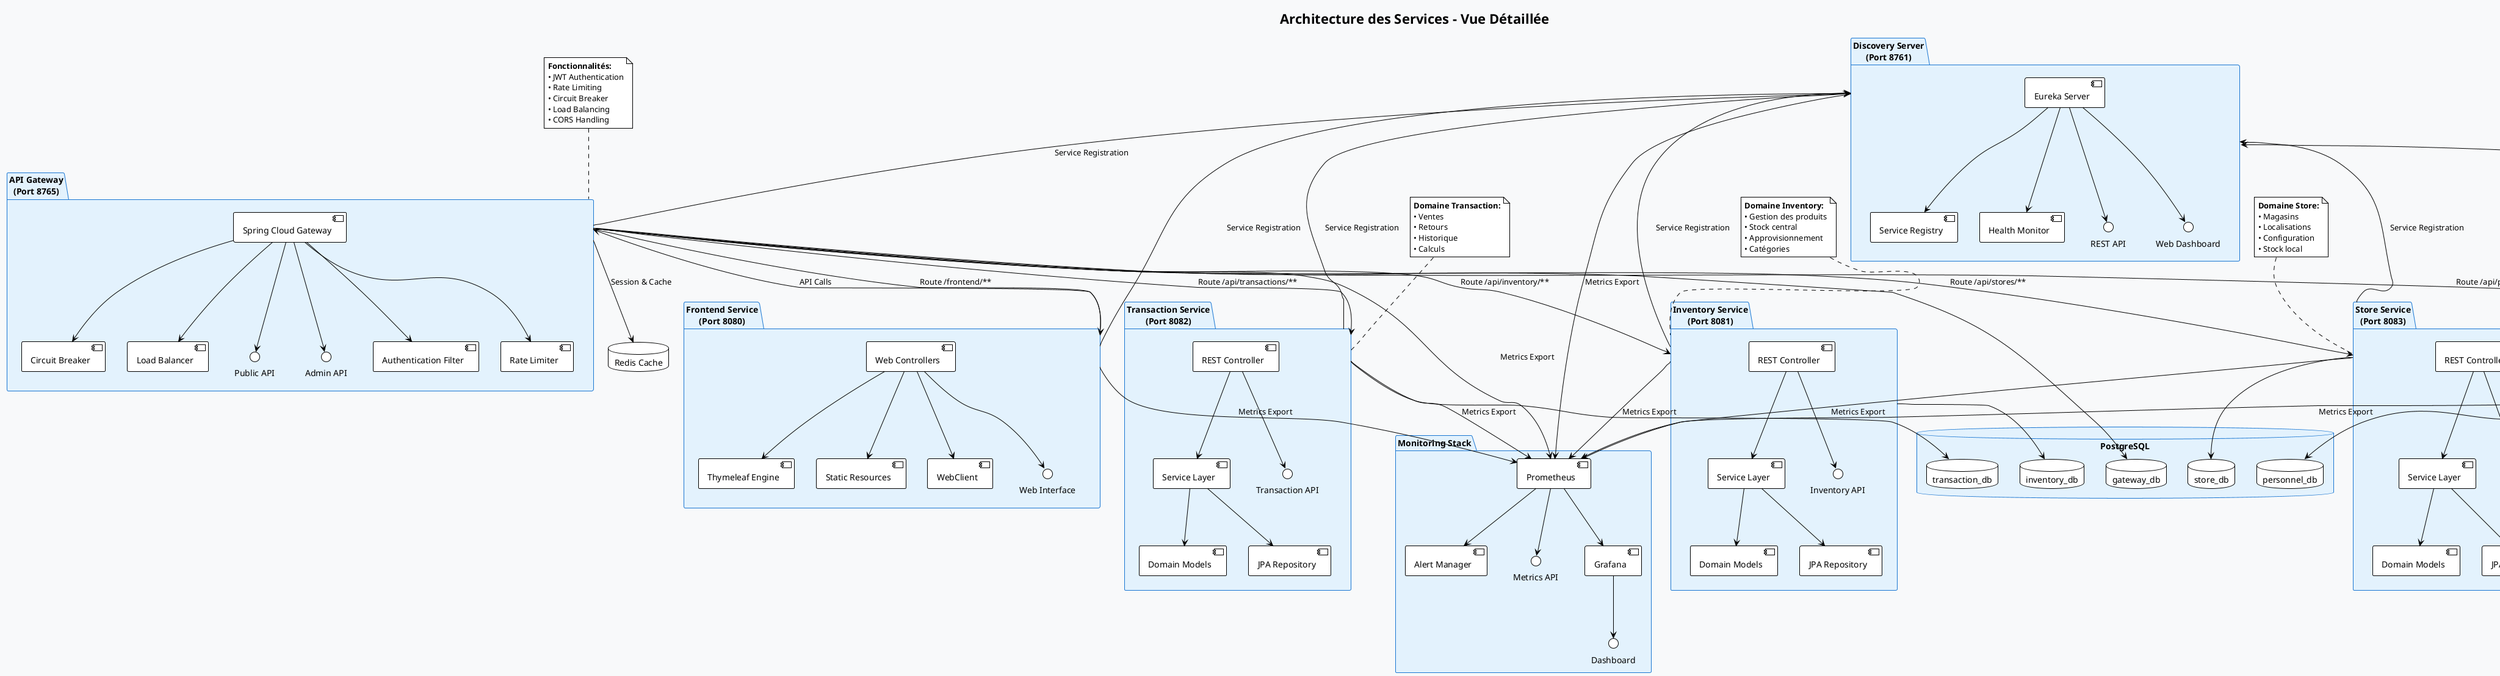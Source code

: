 @startuml microservices-services-detail
title Architecture des Services - Vue Détaillée

!theme plain
skinparam backgroundColor #f8f9fa
skinparam package {
  BackgroundColor #e3f2fd
  BorderColor #1976d2
}

' === Discovery Server ===
package "Discovery Server\n(Port 8761)" as DiscoveryService {
  component "Eureka Server" as EurekaServer
  component "Service Registry" as ServiceRegistry
  component "Health Monitor" as HealthMonitor
  
  interface "REST API" as DiscoveryAPI
  interface "Web Dashboard" as EurekaDashboard
  
  EurekaServer --> ServiceRegistry
  EurekaServer --> HealthMonitor
  EurekaServer --> DiscoveryAPI
  EurekaServer --> EurekaDashboard
}

' === API Gateway ===
package "API Gateway\n(Port 8765)" as APIGateway {
  component "Spring Cloud Gateway" as Gateway
  component "Authentication Filter" as AuthFilter
  component "Rate Limiter" as RateLimiter
  component "Circuit Breaker" as CircuitBreaker
  component "Load Balancer" as LoadBalancer
  
  interface "Public API" as PublicAPI
  interface "Admin API" as AdminAPI
  
  Gateway --> AuthFilter
  Gateway --> RateLimiter
  Gateway --> CircuitBreaker
  Gateway --> LoadBalancer
  Gateway --> PublicAPI
  Gateway --> AdminAPI
}

' === Frontend Service ===
package "Frontend Service\n(Port 8080)" as FrontendService {
  component "Thymeleaf Engine" as ThymeleafEngine
  component "Web Controllers" as WebControllers
  component "Static Resources" as StaticResources
  component "WebClient" as WebClient
  
  interface "Web Interface" as WebInterface
  
  WebControllers --> ThymeleafEngine
  WebControllers --> WebClient
  WebControllers --> StaticResources
  WebControllers --> WebInterface
}

' === Inventory Service ===
package "Inventory Service\n(Port 8081)" as InventoryService {
  component "REST Controller" as InventoryController
  component "Service Layer" as InventoryServiceLayer
  component "Domain Models" as InventoryDomain
  component "JPA Repository" as InventoryRepo
  
  interface "Inventory API" as InventoryAPI
  
  InventoryController --> InventoryServiceLayer
  InventoryServiceLayer --> InventoryDomain
  InventoryServiceLayer --> InventoryRepo
  InventoryController --> InventoryAPI
}

' === Transaction Service ===
package "Transaction Service\n(Port 8082)" as TransactionService {
  component "REST Controller" as TransactionController
  component "Service Layer" as TransactionServiceLayer
  component "Domain Models" as TransactionDomain
  component "JPA Repository" as TransactionRepo
  
  interface "Transaction API" as TransactionAPI
  
  TransactionController --> TransactionServiceLayer
  TransactionServiceLayer --> TransactionDomain
  TransactionServiceLayer --> TransactionRepo
  TransactionController --> TransactionAPI
}

' === Store Service ===
package "Store Service\n(Port 8083)" as StoreService {
  component "REST Controller" as StoreController
  component "Service Layer" as StoreServiceLayer
  component "Domain Models" as StoreDomain
  component "JPA Repository" as StoreRepo
  
  interface "Store API" as StoreAPI
  
  StoreController --> StoreServiceLayer
  StoreServiceLayer --> StoreDomain
  StoreServiceLayer --> StoreRepo
  StoreController --> StoreAPI
}

' === Personnel Service ===
package "Personnel Service\n(Port 8084)" as PersonnelService {
  component "REST Controller" as PersonnelController
  component "Service Layer" as PersonnelServiceLayer
  component "Domain Models" as PersonnelDomain
  component "JPA Repository" as PersonnelRepo
  
  interface "Personnel API" as PersonnelAPI
  
  PersonnelController --> PersonnelServiceLayer
  PersonnelServiceLayer --> PersonnelDomain
  PersonnelServiceLayer --> PersonnelRepo
  PersonnelController --> PersonnelAPI
}

' === Databases ===
database "PostgreSQL" as PostgreSQL {
  database "gateway_db" as GatewayDB
  database "inventory_db" as InventoryDB
  database "transaction_db" as TransactionDB
  database "store_db" as StoreDB
  database "personnel_db" as PersonnelDB
}

database "Redis Cache" as Redis

' === Monitoring ===
package "Monitoring Stack" as MonitoringStack {
  component "Prometheus" as Prometheus
  component "Grafana" as Grafana
  component "Alert Manager" as AlertManager
  
  interface "Metrics API" as MetricsAPI
  interface "Dashboard" as Dashboard
  
  Prometheus --> MetricsAPI
  Grafana --> Dashboard
  Prometheus --> Grafana
  Prometheus --> AlertManager
}

' === Service Registration ===
DiscoveryService <-- APIGateway : Service Registration
DiscoveryService <-- FrontendService : Service Registration
DiscoveryService <-- InventoryService : Service Registration
DiscoveryService <-- TransactionService : Service Registration
DiscoveryService <-- StoreService : Service Registration
DiscoveryService <-- PersonnelService : Service Registration

' === API Gateway Routing ===
APIGateway --> FrontendService : Route /frontend/**
APIGateway --> InventoryService : Route /api/inventory/**
APIGateway --> TransactionService : Route /api/transactions/**
APIGateway --> StoreService : Route /api/stores/**
APIGateway --> PersonnelService : Route /api/personnel/**

' === Frontend to Services ===
FrontendService --> APIGateway : API Calls

' === Cache ===
APIGateway --> Redis : Session & Cache

' === Database Connections ===
APIGateway --> GatewayDB
InventoryService --> InventoryDB
TransactionService --> TransactionDB
StoreService --> StoreDB
PersonnelService --> PersonnelDB

' === Monitoring ===
DiscoveryService --> Prometheus : Metrics Export
APIGateway --> Prometheus : Metrics Export
FrontendService --> Prometheus : Metrics Export
InventoryService --> Prometheus : Metrics Export
TransactionService --> Prometheus : Metrics Export
StoreService --> Prometheus : Metrics Export
PersonnelService --> Prometheus : Metrics Export

' === Notes ===
note top of APIGateway
  **Fonctionnalités:**
  • JWT Authentication
  • Rate Limiting
  • Circuit Breaker
  • Load Balancing
  • CORS Handling
end note

note top of InventoryService
  **Domaine Inventory:**
  • Gestion des produits
  • Stock central
  • Approvisionnement
  • Catégories
end note

note top of TransactionService
  **Domaine Transaction:**
  • Ventes
  • Retours
  • Historique
  • Calculs
end note

note top of StoreService
  **Domaine Store:**
  • Magasins
  • Localisations
  • Configuration
  • Stock local
end note

note top of PersonnelService
  **Domaine Personnel:**
  • Employés
  • Rôles
  • Permissions
  • Authentification
end note

@enduml
